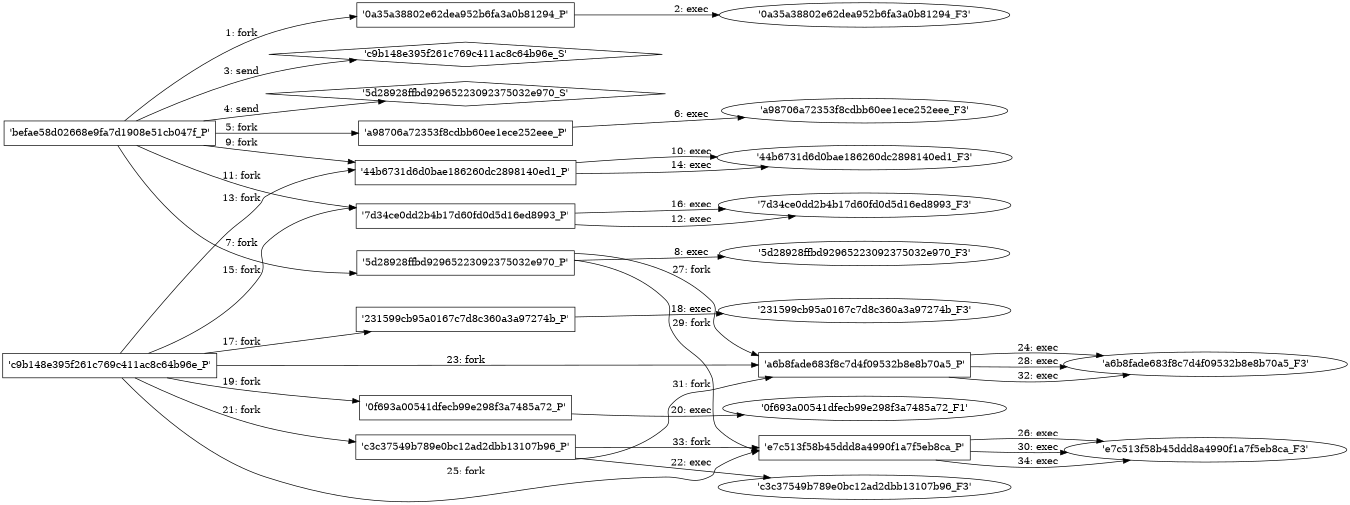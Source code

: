 digraph "D:\Learning\Paper\apt\基于CTI的攻击预警\Dataset\攻击图\ASGfromALLCTI\Microsoft Patch Tuesday — Aug. 2019 Vulnerability disclosures and Snort coverage.dot" {
rankdir="LR"
size="9"
fixedsize="false"
splines="true"
nodesep=0.3
ranksep=0
fontsize=10
overlap="scalexy"
engine= "neato"
	"'befae58d02668e9fa7d1908e51cb047f_P'" [node_type=Process shape=box]
	"'0a35a38802e62dea952b6fa3a0b81294_P'" [node_type=Process shape=box]
	"'befae58d02668e9fa7d1908e51cb047f_P'" -> "'0a35a38802e62dea952b6fa3a0b81294_P'" [label="1: fork"]
	"'0a35a38802e62dea952b6fa3a0b81294_P'" [node_type=Process shape=box]
	"'0a35a38802e62dea952b6fa3a0b81294_F3'" [node_type=File shape=ellipse]
	"'0a35a38802e62dea952b6fa3a0b81294_P'" -> "'0a35a38802e62dea952b6fa3a0b81294_F3'" [label="2: exec"]
	"'c9b148e395f261c769c411ac8c64b96e_S'" [node_type=Socket shape=diamond]
	"'befae58d02668e9fa7d1908e51cb047f_P'" [node_type=Process shape=box]
	"'befae58d02668e9fa7d1908e51cb047f_P'" -> "'c9b148e395f261c769c411ac8c64b96e_S'" [label="3: send"]
	"'5d28928ffbd92965223092375032e970_S'" [node_type=Socket shape=diamond]
	"'befae58d02668e9fa7d1908e51cb047f_P'" [node_type=Process shape=box]
	"'befae58d02668e9fa7d1908e51cb047f_P'" -> "'5d28928ffbd92965223092375032e970_S'" [label="4: send"]
	"'befae58d02668e9fa7d1908e51cb047f_P'" [node_type=Process shape=box]
	"'a98706a72353f8cdbb60ee1ece252eee_P'" [node_type=Process shape=box]
	"'befae58d02668e9fa7d1908e51cb047f_P'" -> "'a98706a72353f8cdbb60ee1ece252eee_P'" [label="5: fork"]
	"'a98706a72353f8cdbb60ee1ece252eee_P'" [node_type=Process shape=box]
	"'a98706a72353f8cdbb60ee1ece252eee_F3'" [node_type=File shape=ellipse]
	"'a98706a72353f8cdbb60ee1ece252eee_P'" -> "'a98706a72353f8cdbb60ee1ece252eee_F3'" [label="6: exec"]
	"'befae58d02668e9fa7d1908e51cb047f_P'" [node_type=Process shape=box]
	"'5d28928ffbd92965223092375032e970_P'" [node_type=Process shape=box]
	"'befae58d02668e9fa7d1908e51cb047f_P'" -> "'5d28928ffbd92965223092375032e970_P'" [label="7: fork"]
	"'5d28928ffbd92965223092375032e970_P'" [node_type=Process shape=box]
	"'5d28928ffbd92965223092375032e970_F3'" [node_type=File shape=ellipse]
	"'5d28928ffbd92965223092375032e970_P'" -> "'5d28928ffbd92965223092375032e970_F3'" [label="8: exec"]
	"'befae58d02668e9fa7d1908e51cb047f_P'" [node_type=Process shape=box]
	"'44b6731d6d0bae186260dc2898140ed1_P'" [node_type=Process shape=box]
	"'befae58d02668e9fa7d1908e51cb047f_P'" -> "'44b6731d6d0bae186260dc2898140ed1_P'" [label="9: fork"]
	"'44b6731d6d0bae186260dc2898140ed1_P'" [node_type=Process shape=box]
	"'44b6731d6d0bae186260dc2898140ed1_F3'" [node_type=File shape=ellipse]
	"'44b6731d6d0bae186260dc2898140ed1_P'" -> "'44b6731d6d0bae186260dc2898140ed1_F3'" [label="10: exec"]
	"'befae58d02668e9fa7d1908e51cb047f_P'" [node_type=Process shape=box]
	"'7d34ce0dd2b4b17d60fd0d5d16ed8993_P'" [node_type=Process shape=box]
	"'befae58d02668e9fa7d1908e51cb047f_P'" -> "'7d34ce0dd2b4b17d60fd0d5d16ed8993_P'" [label="11: fork"]
	"'7d34ce0dd2b4b17d60fd0d5d16ed8993_P'" [node_type=Process shape=box]
	"'7d34ce0dd2b4b17d60fd0d5d16ed8993_F3'" [node_type=File shape=ellipse]
	"'7d34ce0dd2b4b17d60fd0d5d16ed8993_P'" -> "'7d34ce0dd2b4b17d60fd0d5d16ed8993_F3'" [label="12: exec"]
	"'c9b148e395f261c769c411ac8c64b96e_P'" [node_type=Process shape=box]
	"'44b6731d6d0bae186260dc2898140ed1_P'" [node_type=Process shape=box]
	"'c9b148e395f261c769c411ac8c64b96e_P'" -> "'44b6731d6d0bae186260dc2898140ed1_P'" [label="13: fork"]
	"'44b6731d6d0bae186260dc2898140ed1_P'" [node_type=Process shape=box]
	"'44b6731d6d0bae186260dc2898140ed1_F3'" [node_type=File shape=ellipse]
	"'44b6731d6d0bae186260dc2898140ed1_P'" -> "'44b6731d6d0bae186260dc2898140ed1_F3'" [label="14: exec"]
	"'c9b148e395f261c769c411ac8c64b96e_P'" [node_type=Process shape=box]
	"'7d34ce0dd2b4b17d60fd0d5d16ed8993_P'" [node_type=Process shape=box]
	"'c9b148e395f261c769c411ac8c64b96e_P'" -> "'7d34ce0dd2b4b17d60fd0d5d16ed8993_P'" [label="15: fork"]
	"'7d34ce0dd2b4b17d60fd0d5d16ed8993_P'" [node_type=Process shape=box]
	"'7d34ce0dd2b4b17d60fd0d5d16ed8993_F3'" [node_type=File shape=ellipse]
	"'7d34ce0dd2b4b17d60fd0d5d16ed8993_P'" -> "'7d34ce0dd2b4b17d60fd0d5d16ed8993_F3'" [label="16: exec"]
	"'c9b148e395f261c769c411ac8c64b96e_P'" [node_type=Process shape=box]
	"'231599cb95a0167c7d8c360a3a97274b_P'" [node_type=Process shape=box]
	"'c9b148e395f261c769c411ac8c64b96e_P'" -> "'231599cb95a0167c7d8c360a3a97274b_P'" [label="17: fork"]
	"'231599cb95a0167c7d8c360a3a97274b_P'" [node_type=Process shape=box]
	"'231599cb95a0167c7d8c360a3a97274b_F3'" [node_type=File shape=ellipse]
	"'231599cb95a0167c7d8c360a3a97274b_P'" -> "'231599cb95a0167c7d8c360a3a97274b_F3'" [label="18: exec"]
	"'c9b148e395f261c769c411ac8c64b96e_P'" [node_type=Process shape=box]
	"'0f693a00541dfecb99e298f3a7485a72_P'" [node_type=Process shape=box]
	"'c9b148e395f261c769c411ac8c64b96e_P'" -> "'0f693a00541dfecb99e298f3a7485a72_P'" [label="19: fork"]
	"'0f693a00541dfecb99e298f3a7485a72_P'" [node_type=Process shape=box]
	"'0f693a00541dfecb99e298f3a7485a72_F1'" [node_type=File shape=ellipse]
	"'0f693a00541dfecb99e298f3a7485a72_P'" -> "'0f693a00541dfecb99e298f3a7485a72_F1'" [label="20: exec"]
	"'c9b148e395f261c769c411ac8c64b96e_P'" [node_type=Process shape=box]
	"'c3c37549b789e0bc12ad2dbb13107b96_P'" [node_type=Process shape=box]
	"'c9b148e395f261c769c411ac8c64b96e_P'" -> "'c3c37549b789e0bc12ad2dbb13107b96_P'" [label="21: fork"]
	"'c3c37549b789e0bc12ad2dbb13107b96_P'" [node_type=Process shape=box]
	"'c3c37549b789e0bc12ad2dbb13107b96_F3'" [node_type=File shape=ellipse]
	"'c3c37549b789e0bc12ad2dbb13107b96_P'" -> "'c3c37549b789e0bc12ad2dbb13107b96_F3'" [label="22: exec"]
	"'c9b148e395f261c769c411ac8c64b96e_P'" [node_type=Process shape=box]
	"'a6b8fade683f8c7d4f09532b8e8b70a5_P'" [node_type=Process shape=box]
	"'c9b148e395f261c769c411ac8c64b96e_P'" -> "'a6b8fade683f8c7d4f09532b8e8b70a5_P'" [label="23: fork"]
	"'a6b8fade683f8c7d4f09532b8e8b70a5_P'" [node_type=Process shape=box]
	"'a6b8fade683f8c7d4f09532b8e8b70a5_F3'" [node_type=File shape=ellipse]
	"'a6b8fade683f8c7d4f09532b8e8b70a5_P'" -> "'a6b8fade683f8c7d4f09532b8e8b70a5_F3'" [label="24: exec"]
	"'c9b148e395f261c769c411ac8c64b96e_P'" [node_type=Process shape=box]
	"'e7c513f58b45ddd8a4990f1a7f5eb8ca_P'" [node_type=Process shape=box]
	"'c9b148e395f261c769c411ac8c64b96e_P'" -> "'e7c513f58b45ddd8a4990f1a7f5eb8ca_P'" [label="25: fork"]
	"'e7c513f58b45ddd8a4990f1a7f5eb8ca_P'" [node_type=Process shape=box]
	"'e7c513f58b45ddd8a4990f1a7f5eb8ca_F3'" [node_type=File shape=ellipse]
	"'e7c513f58b45ddd8a4990f1a7f5eb8ca_P'" -> "'e7c513f58b45ddd8a4990f1a7f5eb8ca_F3'" [label="26: exec"]
	"'5d28928ffbd92965223092375032e970_P'" [node_type=Process shape=box]
	"'a6b8fade683f8c7d4f09532b8e8b70a5_P'" [node_type=Process shape=box]
	"'5d28928ffbd92965223092375032e970_P'" -> "'a6b8fade683f8c7d4f09532b8e8b70a5_P'" [label="27: fork"]
	"'a6b8fade683f8c7d4f09532b8e8b70a5_P'" [node_type=Process shape=box]
	"'a6b8fade683f8c7d4f09532b8e8b70a5_F3'" [node_type=File shape=ellipse]
	"'a6b8fade683f8c7d4f09532b8e8b70a5_P'" -> "'a6b8fade683f8c7d4f09532b8e8b70a5_F3'" [label="28: exec"]
	"'5d28928ffbd92965223092375032e970_P'" [node_type=Process shape=box]
	"'e7c513f58b45ddd8a4990f1a7f5eb8ca_P'" [node_type=Process shape=box]
	"'5d28928ffbd92965223092375032e970_P'" -> "'e7c513f58b45ddd8a4990f1a7f5eb8ca_P'" [label="29: fork"]
	"'e7c513f58b45ddd8a4990f1a7f5eb8ca_P'" [node_type=Process shape=box]
	"'e7c513f58b45ddd8a4990f1a7f5eb8ca_F3'" [node_type=File shape=ellipse]
	"'e7c513f58b45ddd8a4990f1a7f5eb8ca_P'" -> "'e7c513f58b45ddd8a4990f1a7f5eb8ca_F3'" [label="30: exec"]
	"'c3c37549b789e0bc12ad2dbb13107b96_P'" [node_type=Process shape=box]
	"'a6b8fade683f8c7d4f09532b8e8b70a5_P'" [node_type=Process shape=box]
	"'c3c37549b789e0bc12ad2dbb13107b96_P'" -> "'a6b8fade683f8c7d4f09532b8e8b70a5_P'" [label="31: fork"]
	"'a6b8fade683f8c7d4f09532b8e8b70a5_P'" [node_type=Process shape=box]
	"'a6b8fade683f8c7d4f09532b8e8b70a5_F3'" [node_type=File shape=ellipse]
	"'a6b8fade683f8c7d4f09532b8e8b70a5_P'" -> "'a6b8fade683f8c7d4f09532b8e8b70a5_F3'" [label="32: exec"]
	"'c3c37549b789e0bc12ad2dbb13107b96_P'" [node_type=Process shape=box]
	"'e7c513f58b45ddd8a4990f1a7f5eb8ca_P'" [node_type=Process shape=box]
	"'c3c37549b789e0bc12ad2dbb13107b96_P'" -> "'e7c513f58b45ddd8a4990f1a7f5eb8ca_P'" [label="33: fork"]
	"'e7c513f58b45ddd8a4990f1a7f5eb8ca_P'" [node_type=Process shape=box]
	"'e7c513f58b45ddd8a4990f1a7f5eb8ca_F3'" [node_type=File shape=ellipse]
	"'e7c513f58b45ddd8a4990f1a7f5eb8ca_P'" -> "'e7c513f58b45ddd8a4990f1a7f5eb8ca_F3'" [label="34: exec"]
}
